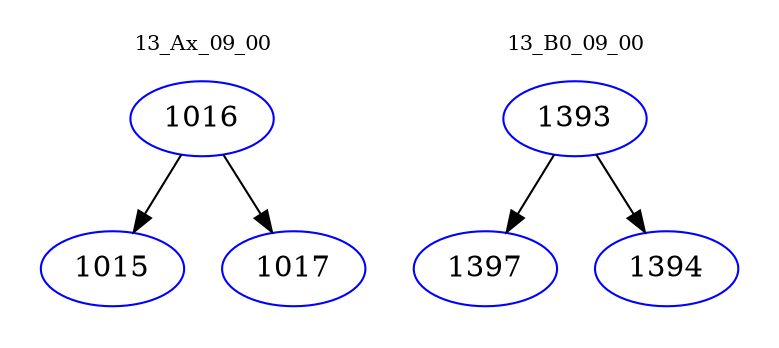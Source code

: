 digraph{
subgraph cluster_0 {
color = white
label = "13_Ax_09_00";
fontsize=10;
T0_1016 [label="1016", color="blue"]
T0_1016 -> T0_1015 [color="black"]
T0_1015 [label="1015", color="blue"]
T0_1016 -> T0_1017 [color="black"]
T0_1017 [label="1017", color="blue"]
}
subgraph cluster_1 {
color = white
label = "13_B0_09_00";
fontsize=10;
T1_1393 [label="1393", color="blue"]
T1_1393 -> T1_1397 [color="black"]
T1_1397 [label="1397", color="blue"]
T1_1393 -> T1_1394 [color="black"]
T1_1394 [label="1394", color="blue"]
}
}
